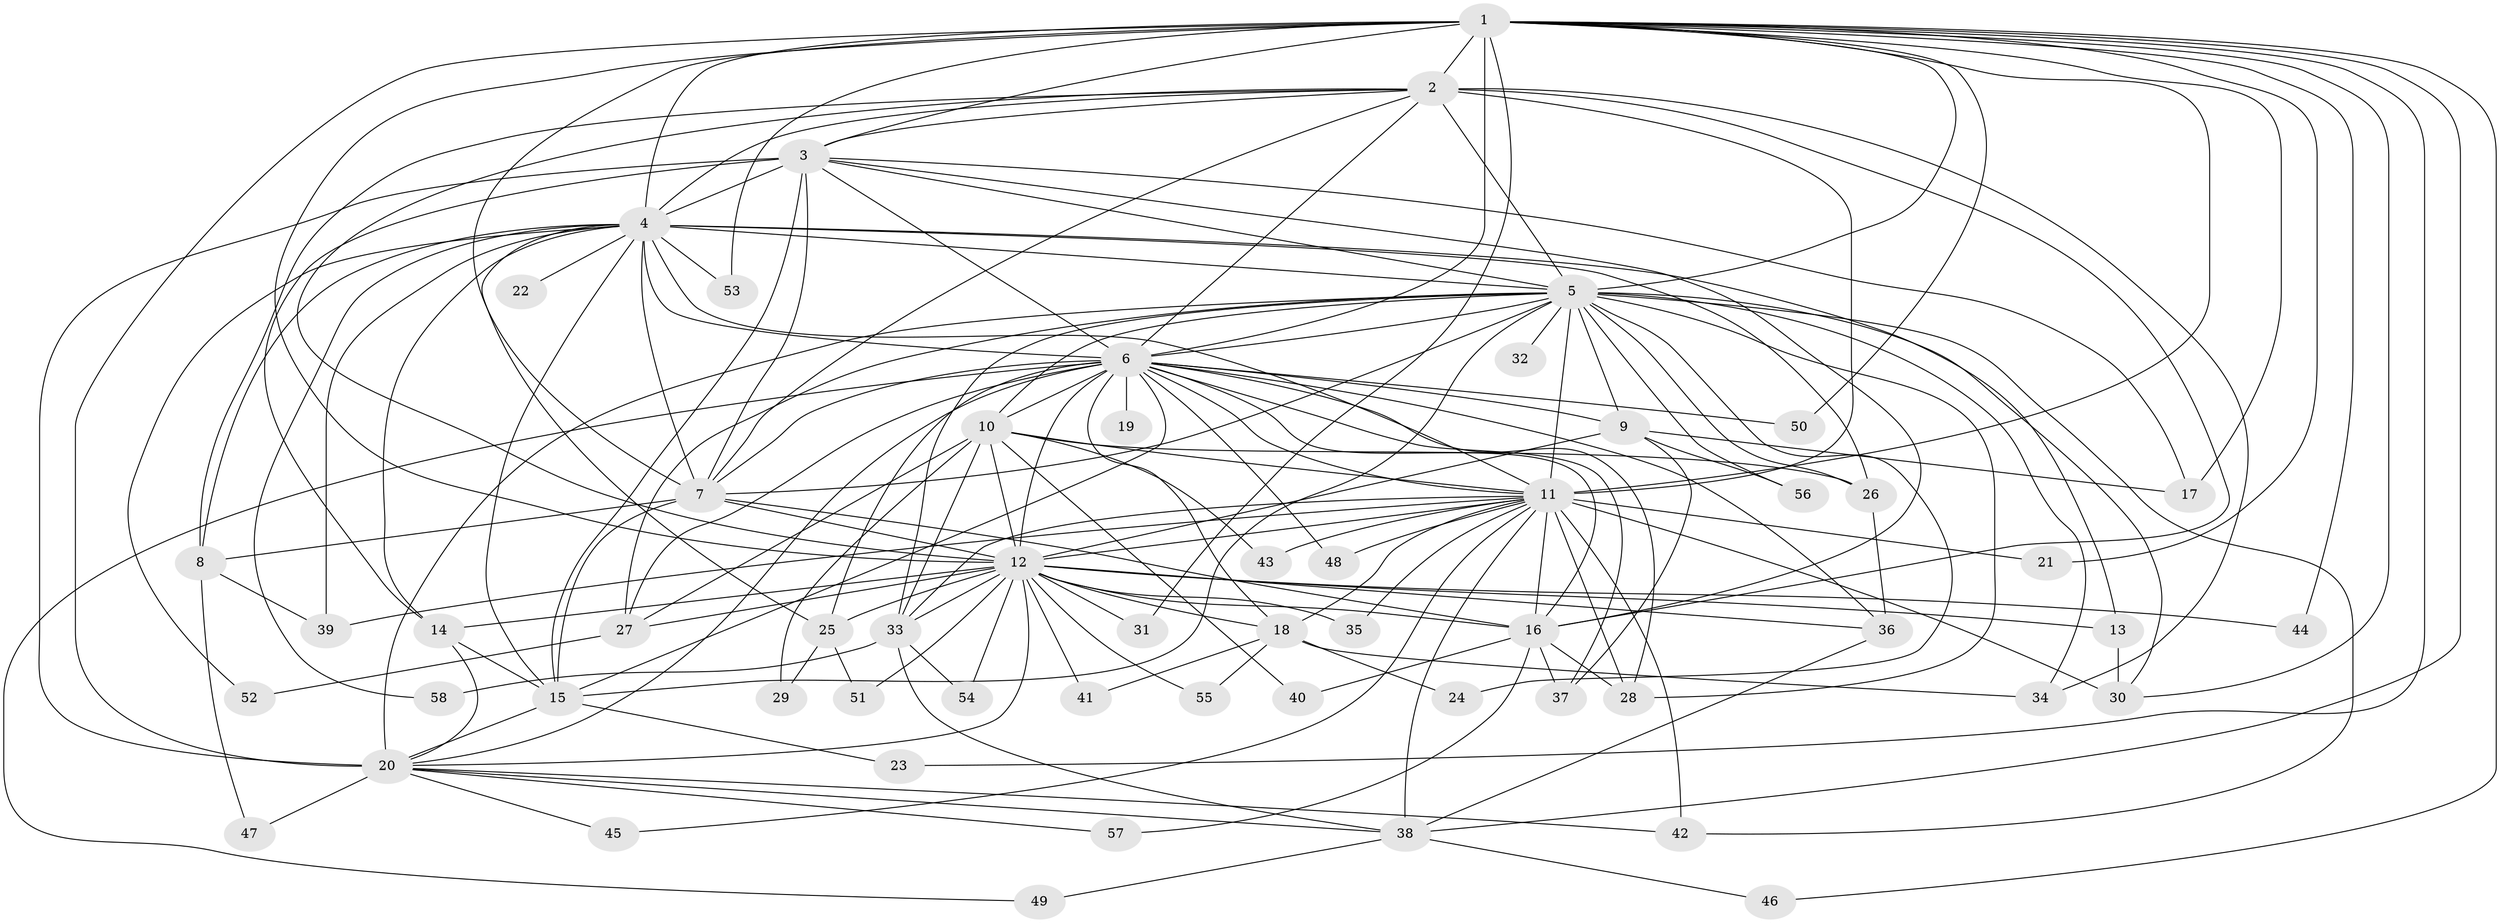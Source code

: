// original degree distribution, {23: 0.02097902097902098, 36: 0.006993006993006993, 17: 0.006993006993006993, 29: 0.013986013986013986, 18: 0.006993006993006993, 14: 0.006993006993006993, 31: 0.006993006993006993, 2: 0.6013986013986014, 4: 0.07692307692307693, 5: 0.04895104895104895, 3: 0.13286713286713286, 6: 0.03496503496503497, 9: 0.013986013986013986, 8: 0.013986013986013986, 7: 0.006993006993006993}
// Generated by graph-tools (version 1.1) at 2025/49/03/04/25 22:49:31]
// undirected, 58 vertices, 164 edges
graph export_dot {
  node [color=gray90,style=filled];
  1;
  2;
  3;
  4;
  5;
  6;
  7;
  8;
  9;
  10;
  11;
  12;
  13;
  14;
  15;
  16;
  17;
  18;
  19;
  20;
  21;
  22;
  23;
  24;
  25;
  26;
  27;
  28;
  29;
  30;
  31;
  32;
  33;
  34;
  35;
  36;
  37;
  38;
  39;
  40;
  41;
  42;
  43;
  44;
  45;
  46;
  47;
  48;
  49;
  50;
  51;
  52;
  53;
  54;
  55;
  56;
  57;
  58;
  1 -- 2 [weight=3.0];
  1 -- 3 [weight=2.0];
  1 -- 4 [weight=1.0];
  1 -- 5 [weight=1.0];
  1 -- 6 [weight=3.0];
  1 -- 7 [weight=1.0];
  1 -- 11 [weight=1.0];
  1 -- 12 [weight=1.0];
  1 -- 17 [weight=1.0];
  1 -- 20 [weight=1.0];
  1 -- 21 [weight=1.0];
  1 -- 23 [weight=1.0];
  1 -- 30 [weight=1.0];
  1 -- 31 [weight=1.0];
  1 -- 38 [weight=1.0];
  1 -- 44 [weight=1.0];
  1 -- 46 [weight=1.0];
  1 -- 50 [weight=1.0];
  1 -- 53 [weight=1.0];
  2 -- 3 [weight=4.0];
  2 -- 4 [weight=3.0];
  2 -- 5 [weight=2.0];
  2 -- 6 [weight=4.0];
  2 -- 7 [weight=2.0];
  2 -- 8 [weight=2.0];
  2 -- 11 [weight=18.0];
  2 -- 12 [weight=4.0];
  2 -- 16 [weight=1.0];
  2 -- 34 [weight=2.0];
  3 -- 4 [weight=2.0];
  3 -- 5 [weight=3.0];
  3 -- 6 [weight=4.0];
  3 -- 7 [weight=2.0];
  3 -- 14 [weight=2.0];
  3 -- 15 [weight=1.0];
  3 -- 16 [weight=1.0];
  3 -- 17 [weight=2.0];
  3 -- 20 [weight=13.0];
  4 -- 5 [weight=1.0];
  4 -- 6 [weight=3.0];
  4 -- 7 [weight=1.0];
  4 -- 8 [weight=1.0];
  4 -- 11 [weight=1.0];
  4 -- 13 [weight=1.0];
  4 -- 14 [weight=1.0];
  4 -- 15 [weight=1.0];
  4 -- 22 [weight=1.0];
  4 -- 25 [weight=1.0];
  4 -- 26 [weight=1.0];
  4 -- 39 [weight=1.0];
  4 -- 52 [weight=1.0];
  4 -- 53 [weight=1.0];
  4 -- 58 [weight=1.0];
  5 -- 6 [weight=2.0];
  5 -- 7 [weight=1.0];
  5 -- 9 [weight=1.0];
  5 -- 10 [weight=2.0];
  5 -- 11 [weight=1.0];
  5 -- 15 [weight=1.0];
  5 -- 20 [weight=2.0];
  5 -- 24 [weight=1.0];
  5 -- 26 [weight=1.0];
  5 -- 27 [weight=1.0];
  5 -- 28 [weight=1.0];
  5 -- 30 [weight=1.0];
  5 -- 32 [weight=1.0];
  5 -- 33 [weight=1.0];
  5 -- 34 [weight=1.0];
  5 -- 42 [weight=1.0];
  5 -- 56 [weight=1.0];
  6 -- 7 [weight=3.0];
  6 -- 9 [weight=1.0];
  6 -- 10 [weight=1.0];
  6 -- 11 [weight=3.0];
  6 -- 12 [weight=2.0];
  6 -- 15 [weight=1.0];
  6 -- 16 [weight=1.0];
  6 -- 18 [weight=1.0];
  6 -- 19 [weight=2.0];
  6 -- 20 [weight=3.0];
  6 -- 25 [weight=1.0];
  6 -- 27 [weight=1.0];
  6 -- 28 [weight=1.0];
  6 -- 36 [weight=1.0];
  6 -- 37 [weight=1.0];
  6 -- 48 [weight=1.0];
  6 -- 49 [weight=1.0];
  6 -- 50 [weight=1.0];
  7 -- 8 [weight=1.0];
  7 -- 12 [weight=17.0];
  7 -- 15 [weight=1.0];
  7 -- 16 [weight=2.0];
  8 -- 39 [weight=1.0];
  8 -- 47 [weight=1.0];
  9 -- 12 [weight=1.0];
  9 -- 17 [weight=1.0];
  9 -- 37 [weight=1.0];
  9 -- 56 [weight=1.0];
  10 -- 11 [weight=1.0];
  10 -- 12 [weight=1.0];
  10 -- 26 [weight=1.0];
  10 -- 27 [weight=1.0];
  10 -- 29 [weight=1.0];
  10 -- 33 [weight=1.0];
  10 -- 40 [weight=1.0];
  10 -- 43 [weight=1.0];
  11 -- 12 [weight=2.0];
  11 -- 16 [weight=1.0];
  11 -- 18 [weight=1.0];
  11 -- 21 [weight=1.0];
  11 -- 28 [weight=1.0];
  11 -- 30 [weight=2.0];
  11 -- 33 [weight=1.0];
  11 -- 35 [weight=1.0];
  11 -- 38 [weight=1.0];
  11 -- 39 [weight=1.0];
  11 -- 42 [weight=1.0];
  11 -- 43 [weight=1.0];
  11 -- 45 [weight=1.0];
  11 -- 48 [weight=1.0];
  12 -- 13 [weight=1.0];
  12 -- 14 [weight=2.0];
  12 -- 16 [weight=1.0];
  12 -- 18 [weight=2.0];
  12 -- 20 [weight=5.0];
  12 -- 25 [weight=1.0];
  12 -- 27 [weight=1.0];
  12 -- 31 [weight=1.0];
  12 -- 33 [weight=1.0];
  12 -- 35 [weight=1.0];
  12 -- 36 [weight=1.0];
  12 -- 41 [weight=1.0];
  12 -- 44 [weight=1.0];
  12 -- 51 [weight=1.0];
  12 -- 54 [weight=1.0];
  12 -- 55 [weight=1.0];
  13 -- 30 [weight=1.0];
  14 -- 15 [weight=1.0];
  14 -- 20 [weight=1.0];
  15 -- 20 [weight=1.0];
  15 -- 23 [weight=1.0];
  16 -- 28 [weight=2.0];
  16 -- 37 [weight=1.0];
  16 -- 40 [weight=1.0];
  16 -- 57 [weight=1.0];
  18 -- 24 [weight=1.0];
  18 -- 34 [weight=1.0];
  18 -- 41 [weight=1.0];
  18 -- 55 [weight=1.0];
  20 -- 38 [weight=1.0];
  20 -- 42 [weight=1.0];
  20 -- 45 [weight=1.0];
  20 -- 47 [weight=1.0];
  20 -- 57 [weight=1.0];
  25 -- 29 [weight=1.0];
  25 -- 51 [weight=1.0];
  26 -- 36 [weight=1.0];
  27 -- 52 [weight=1.0];
  33 -- 38 [weight=1.0];
  33 -- 54 [weight=1.0];
  33 -- 58 [weight=1.0];
  36 -- 38 [weight=1.0];
  38 -- 46 [weight=1.0];
  38 -- 49 [weight=1.0];
}
